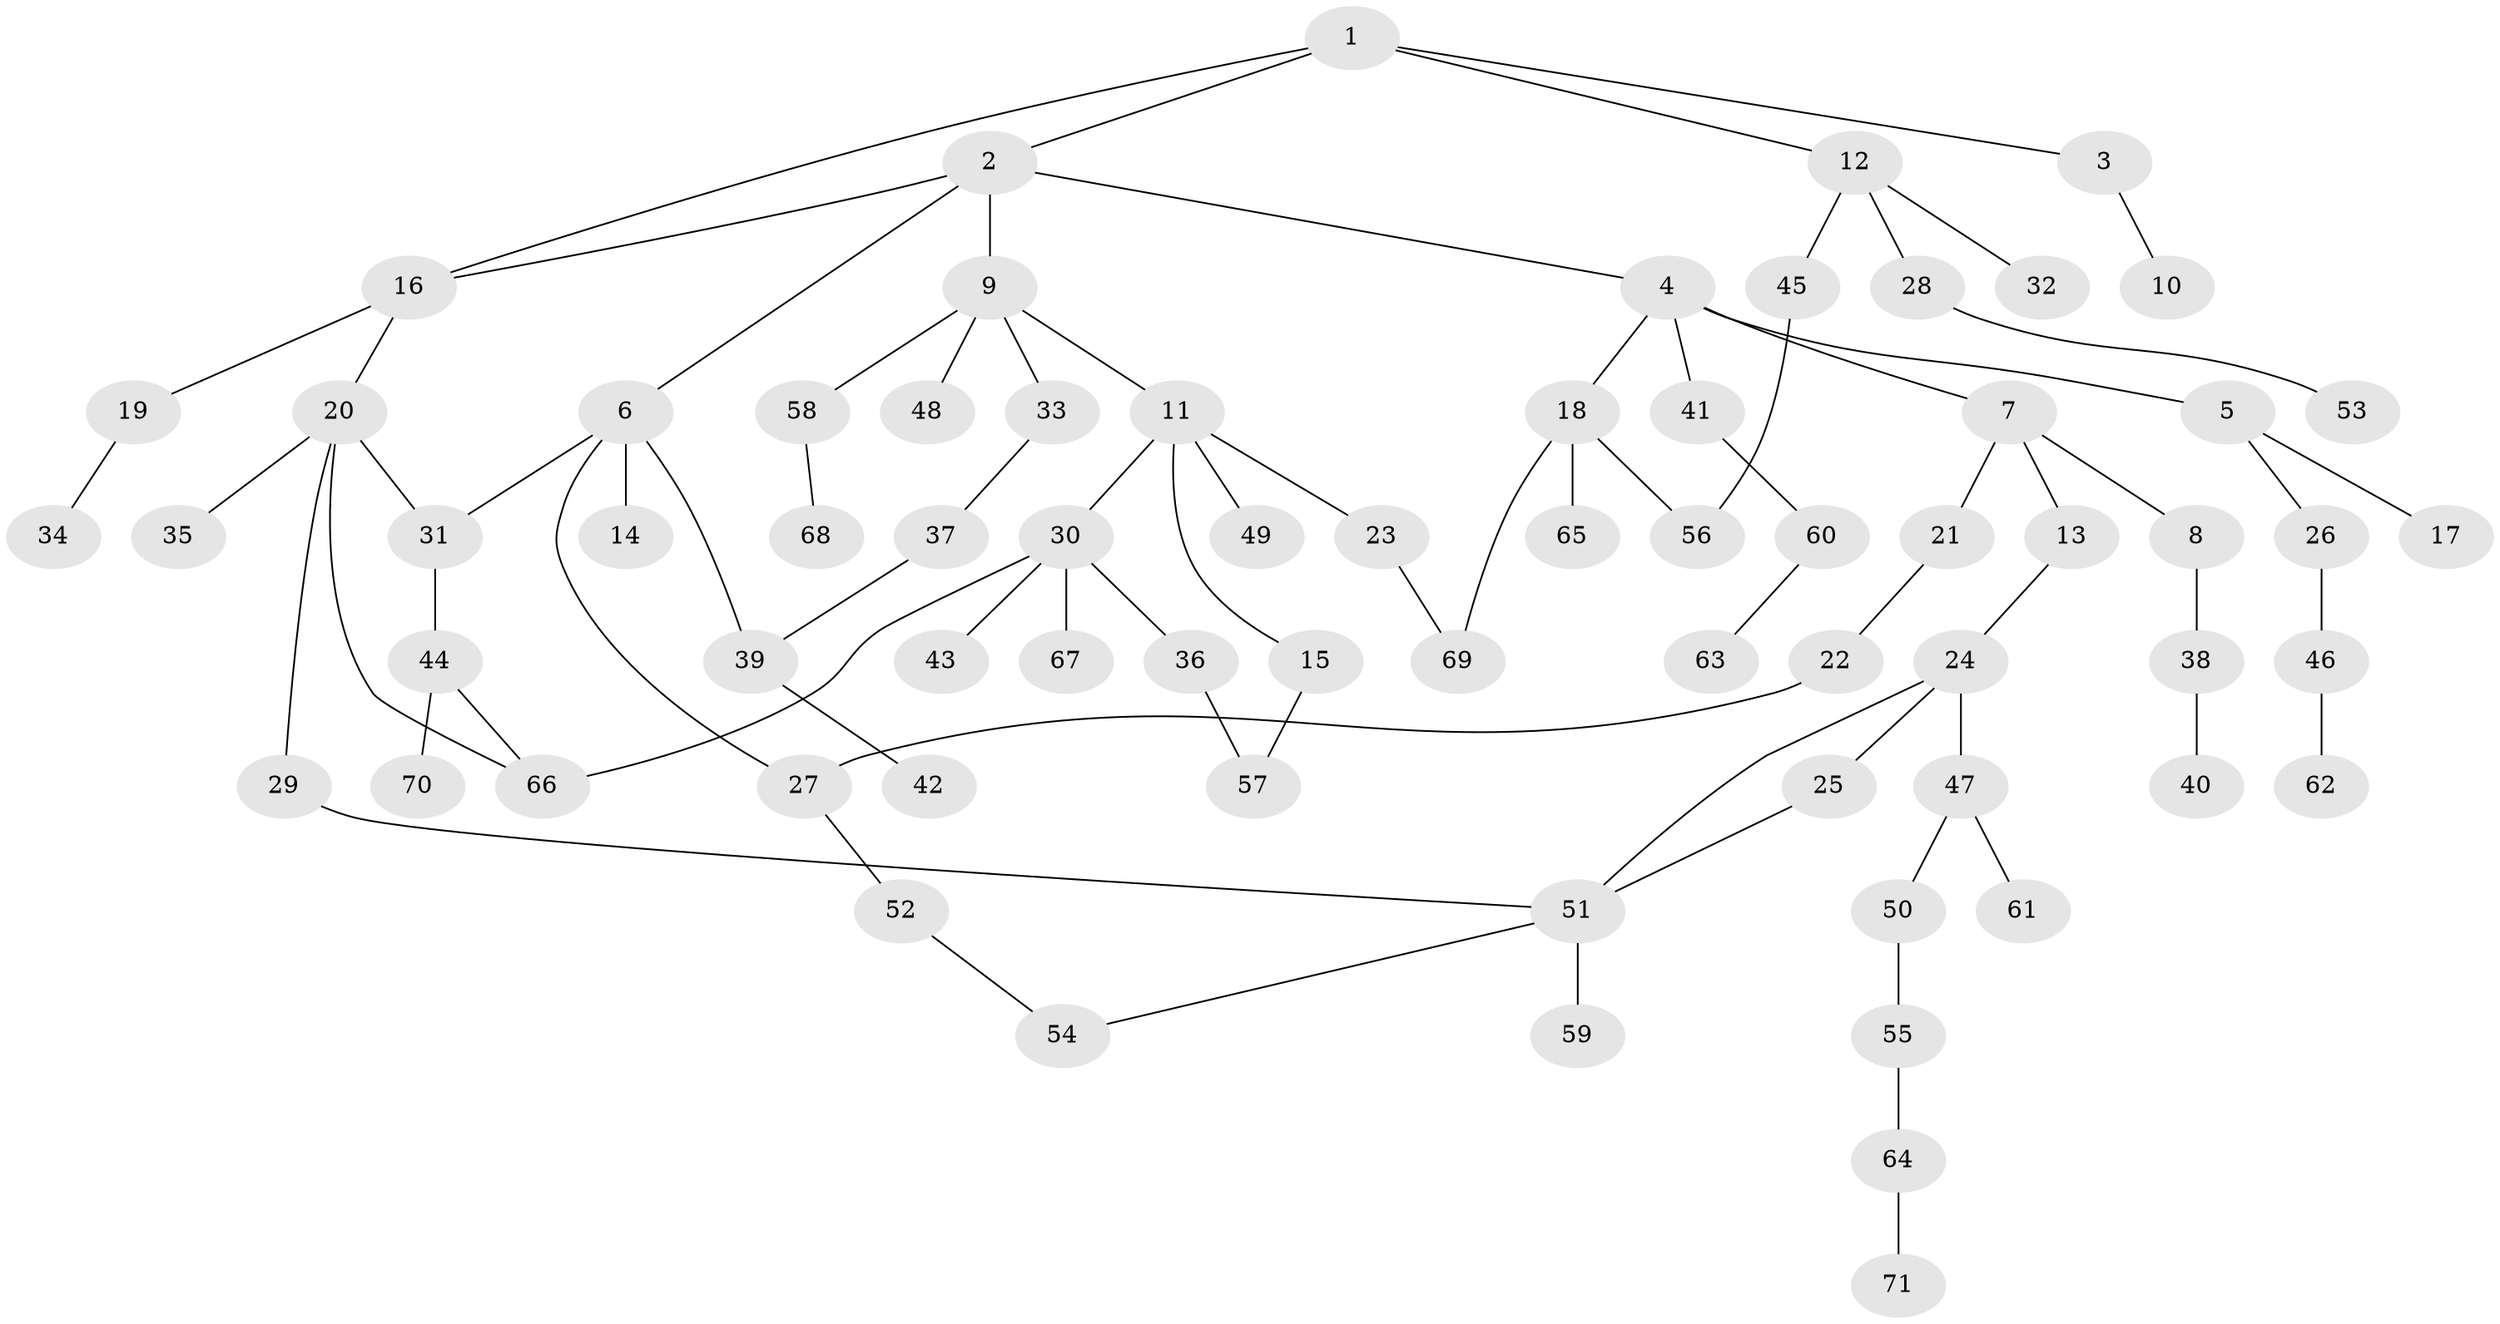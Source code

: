 // Generated by graph-tools (version 1.1) at 2025/41/03/09/25 04:41:27]
// undirected, 71 vertices, 82 edges
graph export_dot {
graph [start="1"]
  node [color=gray90,style=filled];
  1;
  2;
  3;
  4;
  5;
  6;
  7;
  8;
  9;
  10;
  11;
  12;
  13;
  14;
  15;
  16;
  17;
  18;
  19;
  20;
  21;
  22;
  23;
  24;
  25;
  26;
  27;
  28;
  29;
  30;
  31;
  32;
  33;
  34;
  35;
  36;
  37;
  38;
  39;
  40;
  41;
  42;
  43;
  44;
  45;
  46;
  47;
  48;
  49;
  50;
  51;
  52;
  53;
  54;
  55;
  56;
  57;
  58;
  59;
  60;
  61;
  62;
  63;
  64;
  65;
  66;
  67;
  68;
  69;
  70;
  71;
  1 -- 2;
  1 -- 3;
  1 -- 12;
  1 -- 16;
  2 -- 4;
  2 -- 6;
  2 -- 9;
  2 -- 16;
  3 -- 10;
  4 -- 5;
  4 -- 7;
  4 -- 18;
  4 -- 41;
  5 -- 17;
  5 -- 26;
  6 -- 14;
  6 -- 27;
  6 -- 39;
  6 -- 31;
  7 -- 8;
  7 -- 13;
  7 -- 21;
  8 -- 38;
  9 -- 11;
  9 -- 33;
  9 -- 48;
  9 -- 58;
  11 -- 15;
  11 -- 23;
  11 -- 30;
  11 -- 49;
  12 -- 28;
  12 -- 32;
  12 -- 45;
  13 -- 24;
  15 -- 57;
  16 -- 19;
  16 -- 20;
  18 -- 65;
  18 -- 69;
  18 -- 56;
  19 -- 34;
  20 -- 29;
  20 -- 31;
  20 -- 35;
  20 -- 66;
  21 -- 22;
  22 -- 27;
  23 -- 69;
  24 -- 25;
  24 -- 47;
  24 -- 51;
  25 -- 51;
  26 -- 46;
  27 -- 52;
  28 -- 53;
  29 -- 51;
  30 -- 36;
  30 -- 43;
  30 -- 67;
  30 -- 66;
  31 -- 44;
  33 -- 37;
  36 -- 57;
  37 -- 39;
  38 -- 40;
  39 -- 42;
  41 -- 60;
  44 -- 70;
  44 -- 66;
  45 -- 56;
  46 -- 62;
  47 -- 50;
  47 -- 61;
  50 -- 55;
  51 -- 59;
  51 -- 54;
  52 -- 54;
  55 -- 64;
  58 -- 68;
  60 -- 63;
  64 -- 71;
}
